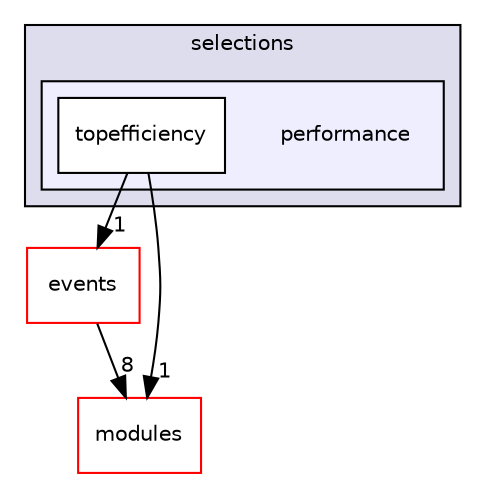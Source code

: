 digraph "performance" {
  compound=true
  node [ fontsize="10", fontname="Helvetica"];
  edge [ labelfontsize="10", labelfontname="Helvetica"];
  subgraph clusterdir_c11f412861641db89942a5b56163180e {
    graph [ bgcolor="#ddddee", pencolor="black", label="selections" fontname="Helvetica", fontsize="10", URL="dir_c11f412861641db89942a5b56163180e.html"]
  subgraph clusterdir_78ba40dc50ffb3b1bf0fad1c3ea3e55e {
    graph [ bgcolor="#eeeeff", pencolor="black", label="" URL="dir_78ba40dc50ffb3b1bf0fad1c3ea3e55e.html"];
    dir_78ba40dc50ffb3b1bf0fad1c3ea3e55e [shape=plaintext label="performance"];
    dir_baeed733e380c0efeb0e9615497009f8 [shape=box label="topefficiency" color="black" fillcolor="white" style="filled" URL="dir_baeed733e380c0efeb0e9615497009f8.html"];
  }
  }
  dir_8c49963344259a26845032e86c0550c4 [shape=box label="events" fillcolor="white" style="filled" color="red" URL="dir_8c49963344259a26845032e86c0550c4.html"];
  dir_ee3c23494b4011e6a628e4900ef262df [shape=box label="modules" fillcolor="white" style="filled" color="red" URL="dir_ee3c23494b4011e6a628e4900ef262df.html"];
  dir_8c49963344259a26845032e86c0550c4->dir_ee3c23494b4011e6a628e4900ef262df [headlabel="8", labeldistance=1.5 headhref="dir_000019_000074.html"];
  dir_baeed733e380c0efeb0e9615497009f8->dir_8c49963344259a26845032e86c0550c4 [headlabel="1", labeldistance=1.5 headhref="dir_000050_000019.html"];
  dir_baeed733e380c0efeb0e9615497009f8->dir_ee3c23494b4011e6a628e4900ef262df [headlabel="1", labeldistance=1.5 headhref="dir_000050_000074.html"];
}
